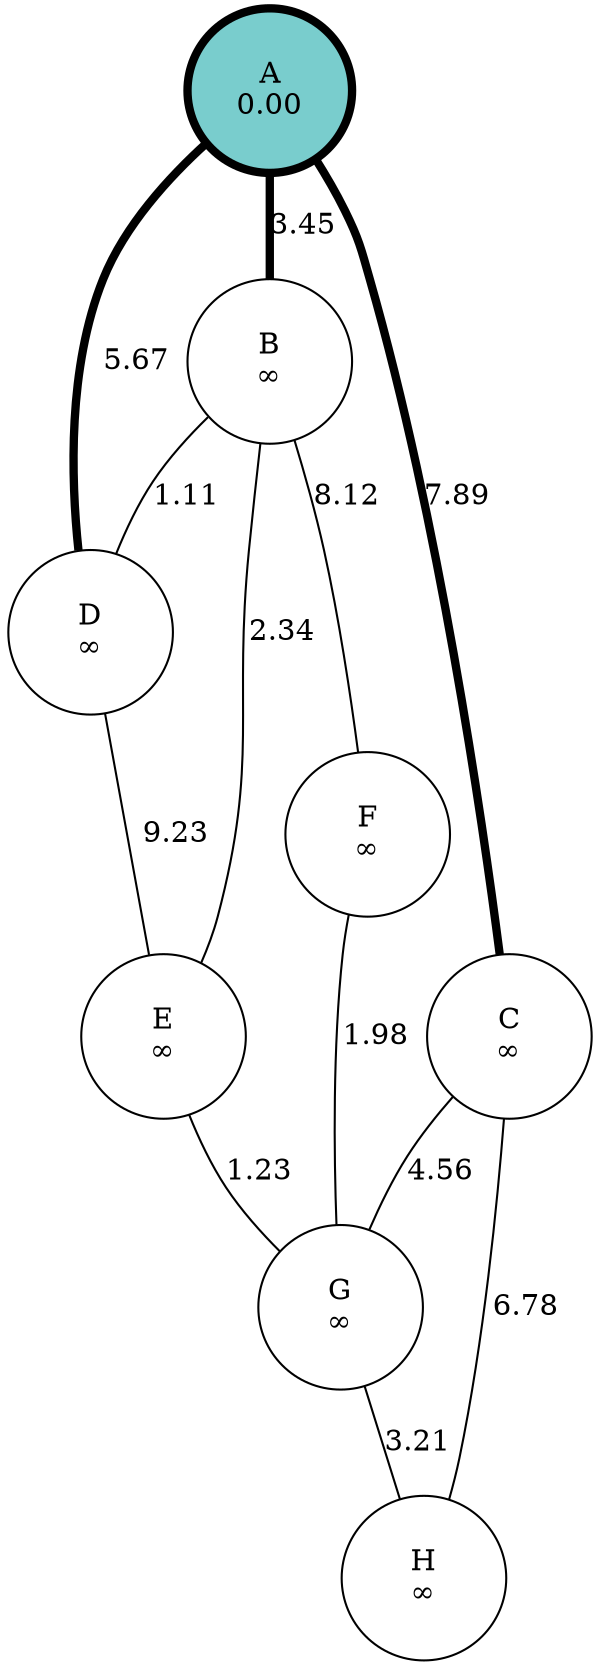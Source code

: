 strict graph  {
A [distance="0.00", fillcolor=darkslategray3, height="1.1", label="A\n0.00", penwidth=4, style=filled, width="1.1"];
B [distance=None, fillcolor=white, height="1.1", label="B\n∞", style=filled, width="1.1"];
C [distance=None, fillcolor=white, height="1.1", label="C\n∞", style=filled, width="1.1"];
D [distance=None, fillcolor=white, height="1.1", label="D\n∞", style=filled, width="1.1"];
E [distance=None, fillcolor=white, height="1.1", label="E\n∞", style=filled, width="1.1"];
F [distance=None, fillcolor=white, height="1.1", label="F\n∞", style=filled, width="1.1"];
G [distance=None, fillcolor=white, height="1.1", label="G\n∞", style=filled, width="1.1"];
H [distance=None, fillcolor=white, height="1.1", label="H\n∞", style=filled, width="1.1"];
A -- B  [label="3.45", penwidth=4];
A -- C  [label="7.89", penwidth=4];
A -- D  [label="5.67", penwidth=4];
B -- E  [label="2.34"];
B -- F  [label="8.12"];
B -- D  [label="1.11"];
C -- G  [label="4.56"];
C -- H  [label="6.78"];
D -- E  [label="9.23"];
E -- G  [label="1.23"];
F -- G  [label="1.98"];
G -- H  [label="3.21"];
}
